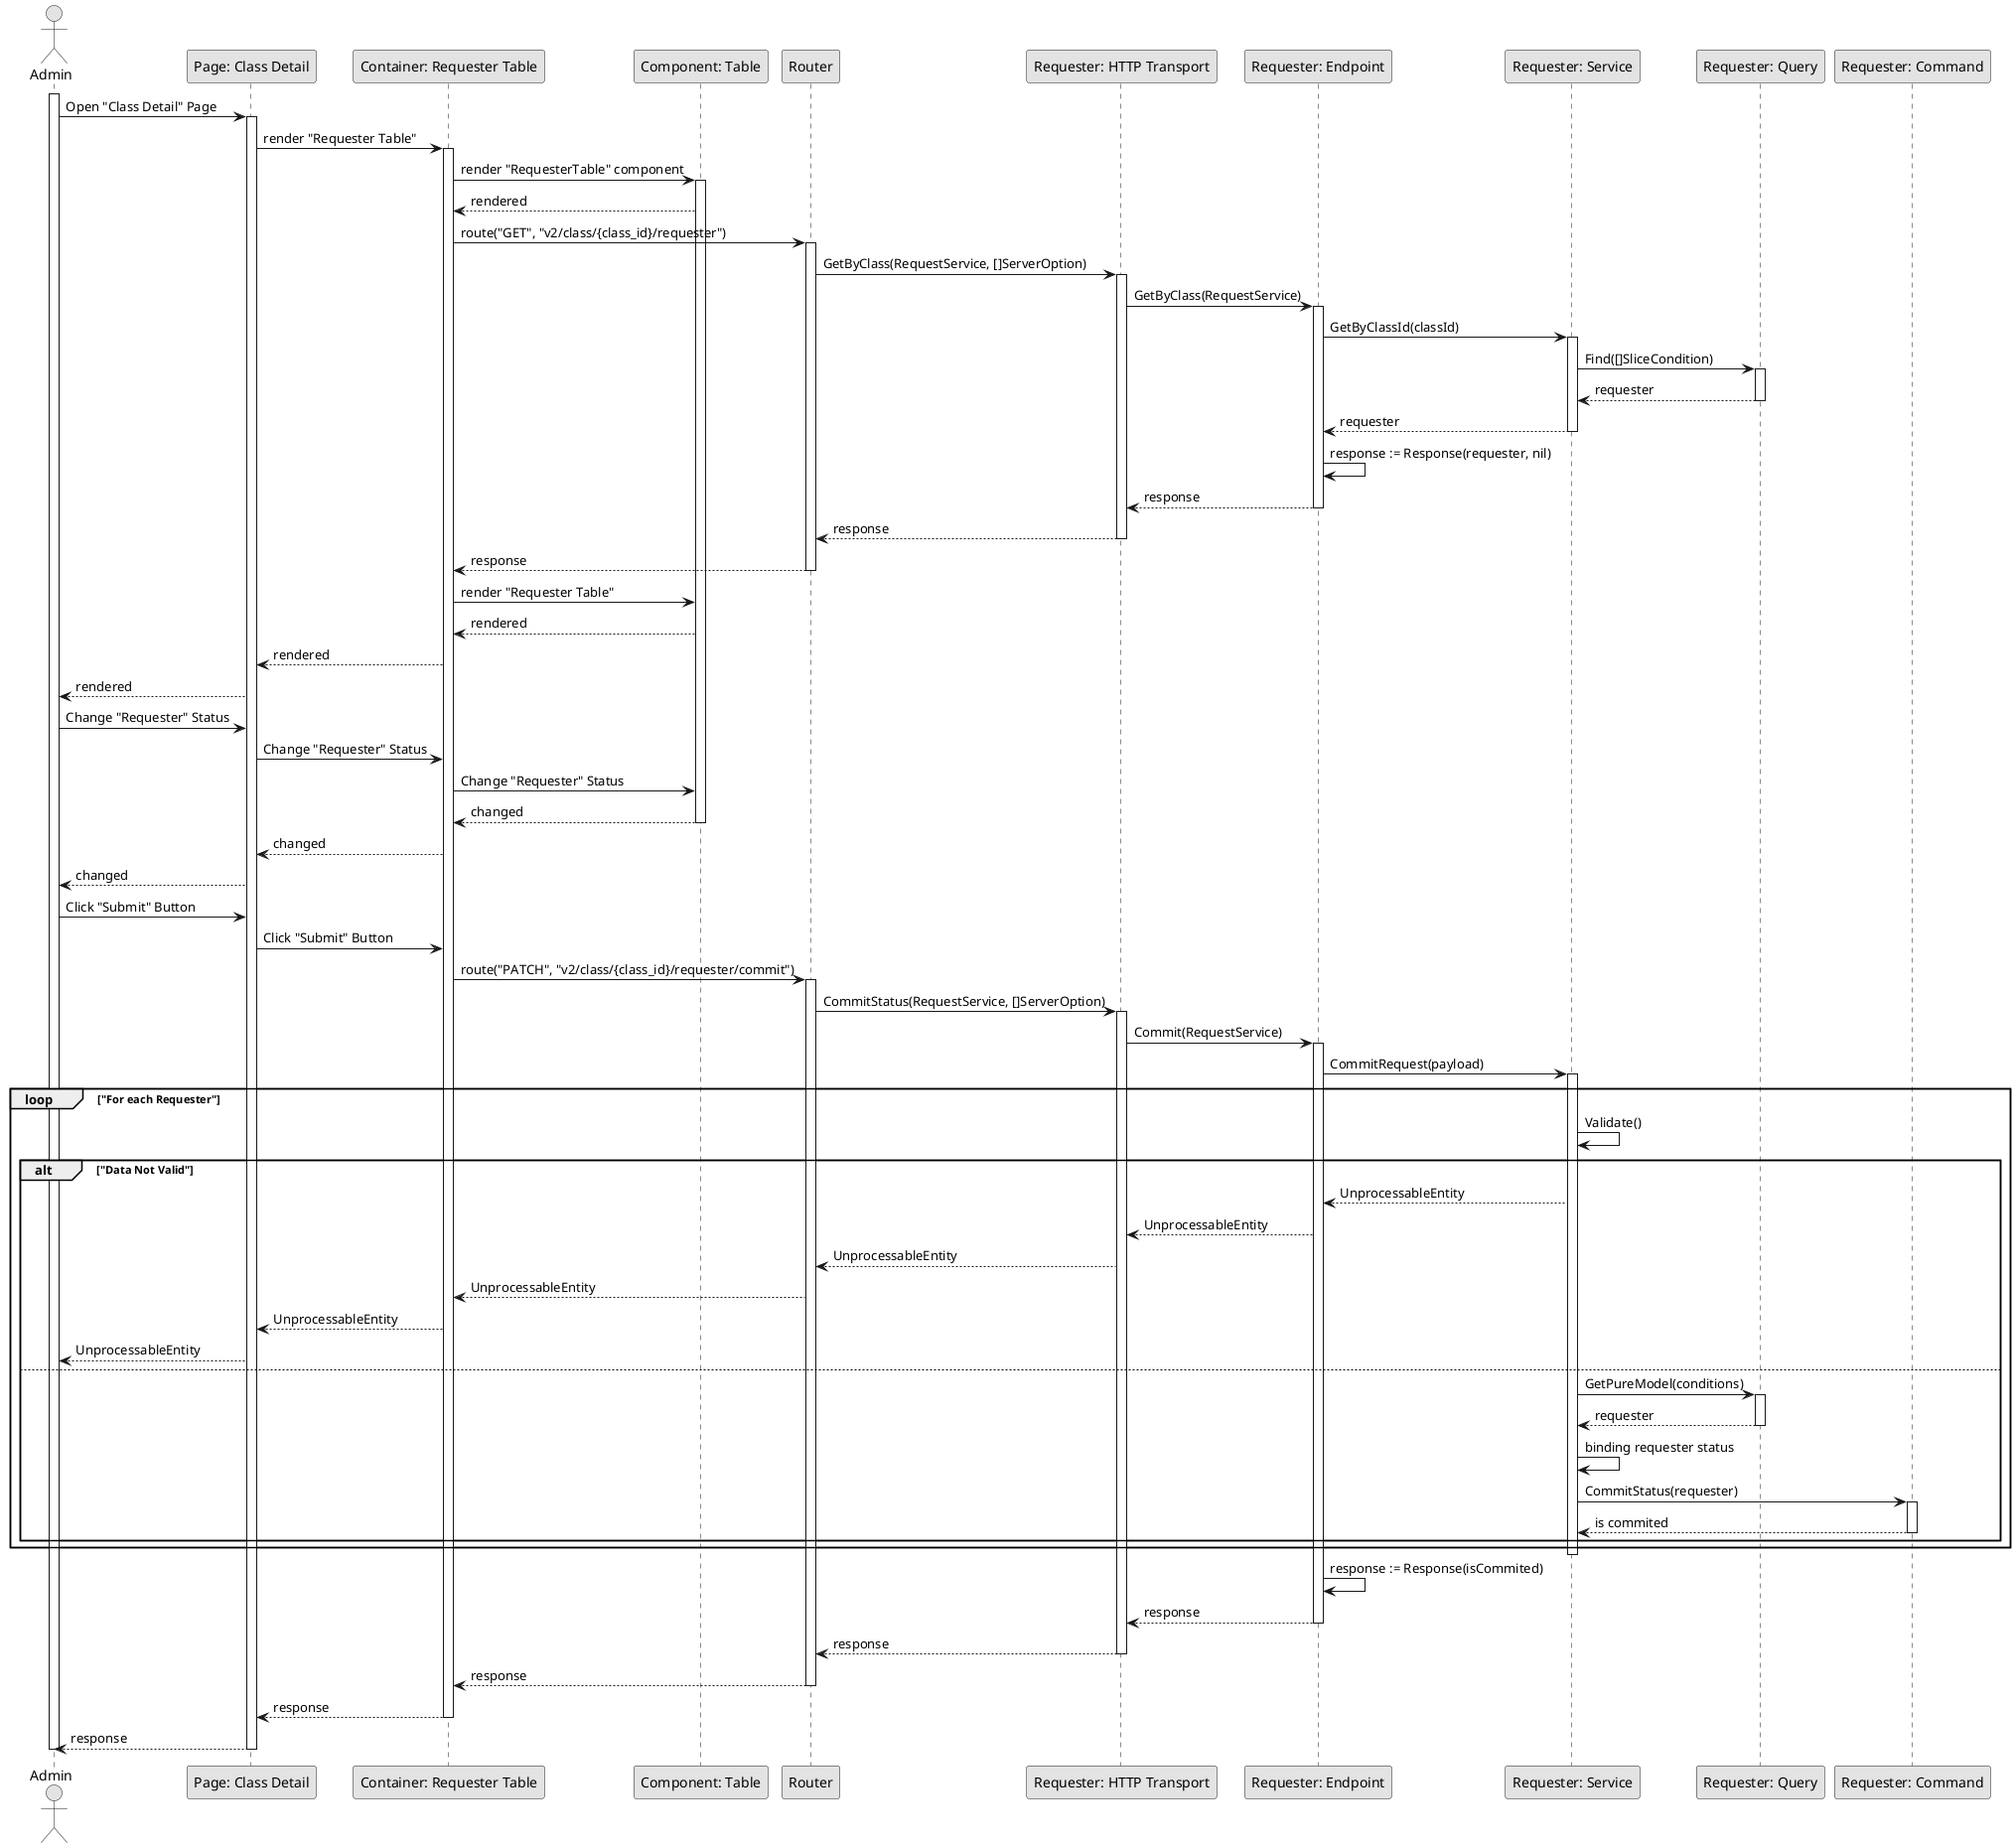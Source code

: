 @startuml GetRequester

skinparam Monochrome true
skinparam Shadowing false

actor Admin
participant "Page: Class Detail" as ClassDetailPage
participant "Container: Requester Table" as RequesterTableContainer
participant "Component: Table" as RequesterTable
participant "Router" as Router
participant "Requester: HTTP Transport" as RequestHTTPTransport
participant "Requester: Endpoint" as RequestEndpoint
participant "Requester: Service" as RequestService
participant "Requester: Query" as RequestQuery
participant "Requester: Command" as RequestCommand

activate Admin

Admin->ClassDetailPage: Open "Class Detail" Page
activate ClassDetailPage
ClassDetailPage->RequesterTableContainer: render "Requester Table"
activate RequesterTableContainer
RequesterTableContainer->RequesterTable: render "RequesterTable" component
activate RequesterTable
RequesterTable-->RequesterTableContainer: rendered
RequesterTableContainer->Router: route("GET", "v2/class/{class_id}/requester")
activate Router
Router->RequestHTTPTransport: GetByClass(RequestService, []ServerOption)
activate RequestHTTPTransport
RequestHTTPTransport->RequestEndpoint: GetByClass(RequestService)
activate RequestEndpoint
RequestEndpoint->RequestService: GetByClassId(classId)
activate RequestService
RequestService->RequestQuery: Find([]SliceCondition)
activate RequestQuery
RequestQuery-->RequestService: requester
deactivate RequestQuery
RequestService-->RequestEndpoint: requester
deactivate RequestService
RequestEndpoint->RequestEndpoint: response := Response(requester, nil)
RequestEndpoint-->RequestHTTPTransport: response
deactivate RequestEndpoint
RequestHTTPTransport-->Router: response
deactivate RequestHTTPTransport
Router-->RequesterTableContainer: response
deactivate Router
RequesterTableContainer->RequesterTable: render "Requester Table"
RequesterTable-->RequesterTableContainer: rendered
RequesterTableContainer-->ClassDetailPage: rendered
ClassDetailPage-->Admin: rendered

Admin->ClassDetailPage: Change "Requester" Status
ClassDetailPage->RequesterTableContainer: Change "Requester" Status
RequesterTableContainer->RequesterTable: Change "Requester" Status
RequesterTable-->RequesterTableContainer: changed
deactivate RequesterTable
RequesterTableContainer-->ClassDetailPage: changed
ClassDetailPage-->Admin: changed

Admin->ClassDetailPage: Click "Submit" Button
ClassDetailPage->RequesterTableContainer: Click "Submit" Button

RequesterTableContainer->Router: route("PATCH", "v2/class/{class_id}/requester/commit")
activate Router
Router->RequestHTTPTransport: CommitStatus(RequestService, []ServerOption)
activate RequestHTTPTransport
RequestHTTPTransport->RequestEndpoint: Commit(RequestService)
activate RequestEndpoint
RequestEndpoint->RequestService: CommitRequest(payload)
activate RequestService
loop "For each Requester"
    RequestService->RequestService: Validate()
    
    alt "Data Not Valid"
        RequestService-->RequestEndpoint: UnprocessableEntity
        RequestEndpoint-->RequestHTTPTransport: UnprocessableEntity
        RequestHTTPTransport-->Router: UnprocessableEntity
        Router-->RequesterTableContainer: UnprocessableEntity
        RequesterTableContainer-->ClassDetailPage: UnprocessableEntity
        ClassDetailPage-->Admin: UnprocessableEntity
    else
        RequestService->RequestQuery: GetPureModel(conditions)
        activate RequestQuery
        RequestQuery-->RequestService: requester
        deactivate RequestQuery
        RequestService->RequestService: binding requester status
        RequestService->RequestCommand: CommitStatus(requester)
        activate RequestCommand
        RequestCommand-->RequestService: is commited
        deactivate RequestCommand
    end
end
deactivate RequestService
RequestEndpoint->RequestEndpoint: response := Response(isCommited)
RequestEndpoint-->RequestHTTPTransport: response
deactivate RequestEndpoint
RequestHTTPTransport-->Router: response
deactivate RequestHTTPTransport
Router-->RequesterTableContainer: response
deactivate Router
RequesterTableContainer-->ClassDetailPage: response
deactivate RequesterTableContainer
ClassDetailPage-->Admin: response
deactivate ClassDetailPage
deactivate Admin

@enduml